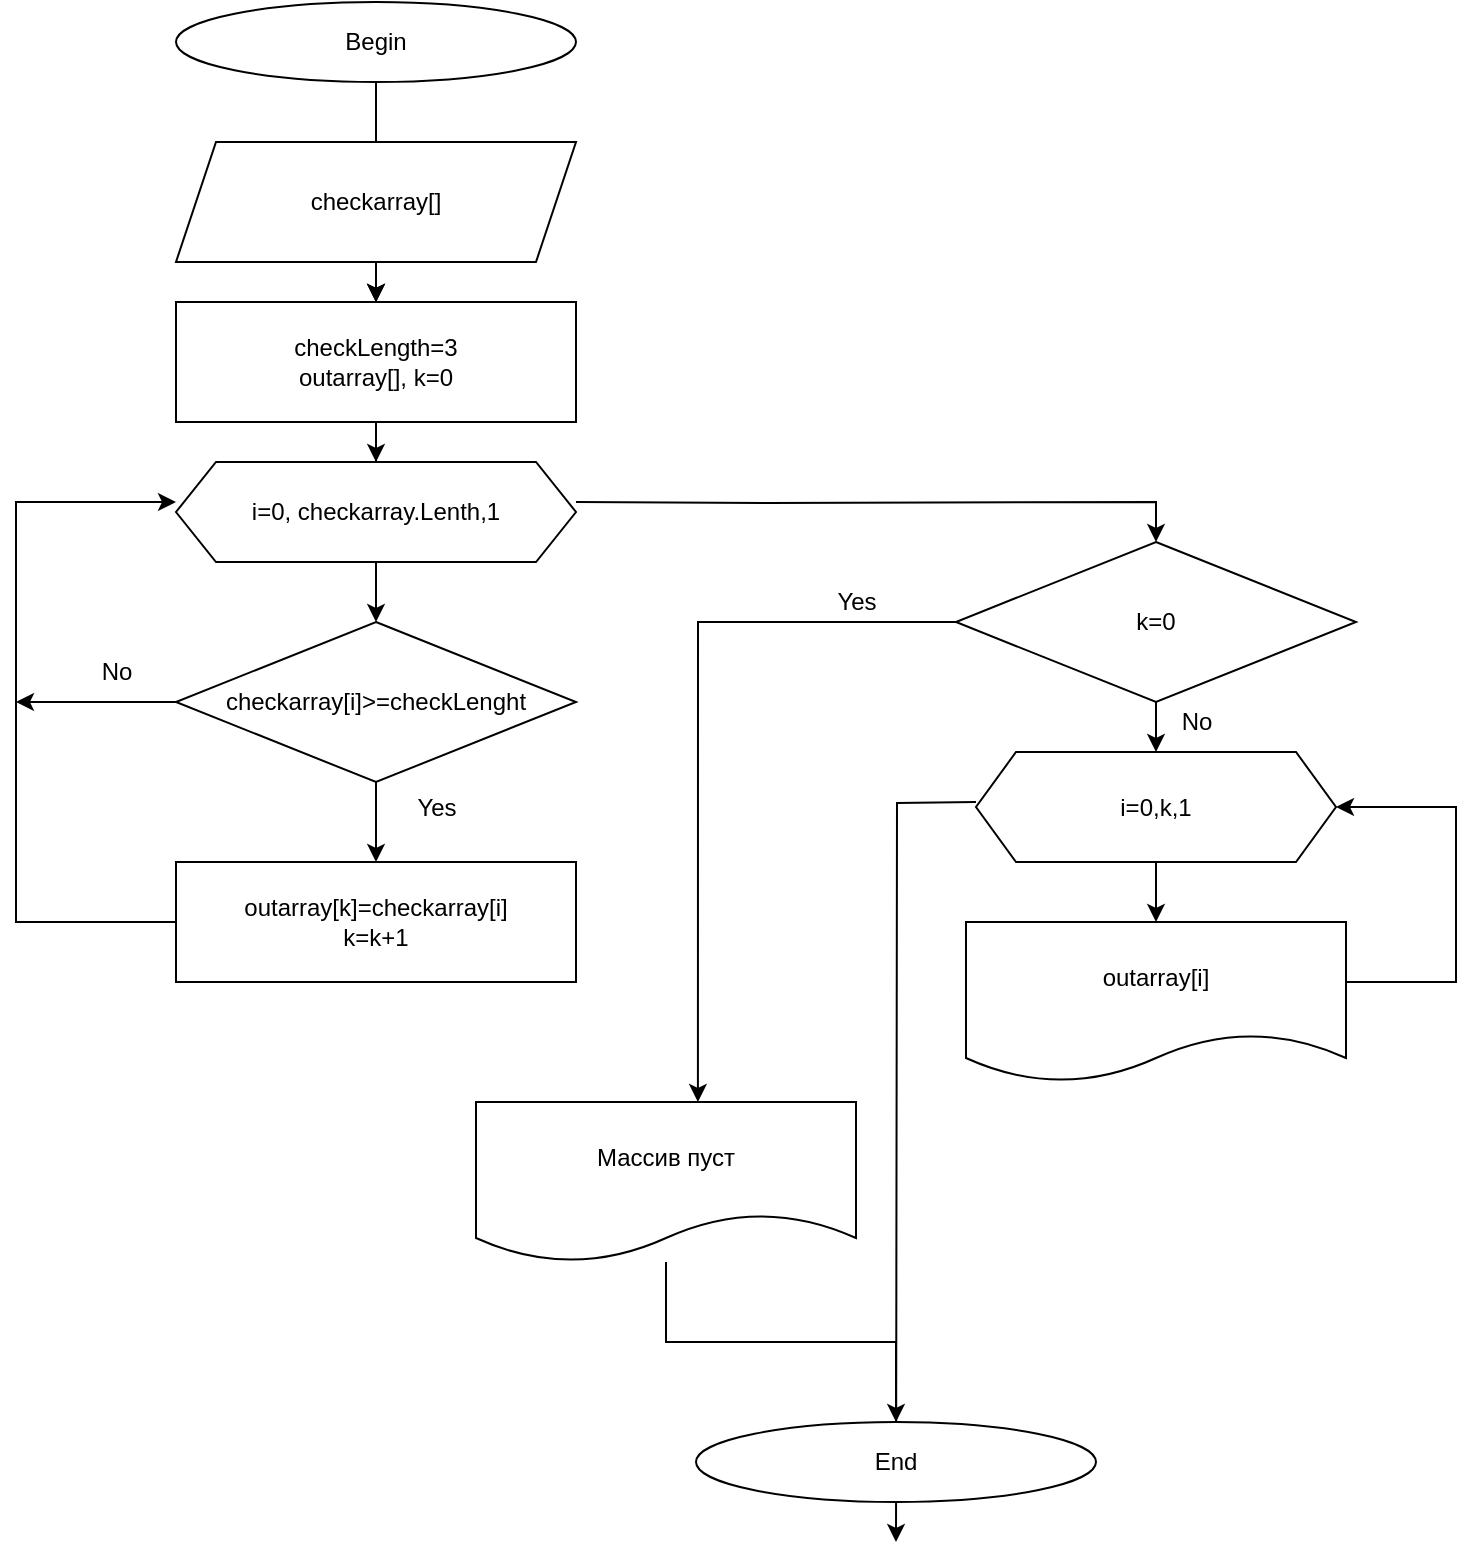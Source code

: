 <mxfile version="21.0.10" type="device"><diagram id="C5RBs43oDa-KdzZeNtuy" name="Page-1"><mxGraphModel dx="1290" dy="1711" grid="1" gridSize="10" guides="1" tooltips="1" connect="1" arrows="1" fold="1" page="1" pageScale="1" pageWidth="827" pageHeight="1169" math="0" shadow="0"><root><mxCell id="WIyWlLk6GJQsqaUBKTNV-0"/><mxCell id="WIyWlLk6GJQsqaUBKTNV-1" parent="WIyWlLk6GJQsqaUBKTNV-0"/><mxCell id="jJSa799RxiiWm2aMmnKk-59" value="" style="edgeStyle=orthogonalEdgeStyle;rounded=0;orthogonalLoop=1;jettySize=auto;html=1;" edge="1" parent="WIyWlLk6GJQsqaUBKTNV-1" source="jJSa799RxiiWm2aMmnKk-0" target="jJSa799RxiiWm2aMmnKk-58"><mxGeometry relative="1" as="geometry"/></mxCell><mxCell id="jJSa799RxiiWm2aMmnKk-0" value="Begin" style="ellipse;whiteSpace=wrap;html=1;" vertex="1" parent="WIyWlLk6GJQsqaUBKTNV-1"><mxGeometry x="120" y="-30" width="200" height="40" as="geometry"/></mxCell><mxCell id="jJSa799RxiiWm2aMmnKk-64" value="" style="edgeStyle=orthogonalEdgeStyle;rounded=0;orthogonalLoop=1;jettySize=auto;html=1;entryX=0.5;entryY=0;entryDx=0;entryDy=0;" edge="1" parent="WIyWlLk6GJQsqaUBKTNV-1" source="jJSa799RxiiWm2aMmnKk-58" target="jJSa799RxiiWm2aMmnKk-54"><mxGeometry relative="1" as="geometry"/></mxCell><mxCell id="jJSa799RxiiWm2aMmnKk-3" value="checkarray[]" style="shape=parallelogram;perimeter=parallelogramPerimeter;whiteSpace=wrap;html=1;fixedSize=1;" vertex="1" parent="WIyWlLk6GJQsqaUBKTNV-1"><mxGeometry x="120" y="40" width="200" height="60" as="geometry"/></mxCell><mxCell id="jJSa799RxiiWm2aMmnKk-22" style="edgeStyle=orthogonalEdgeStyle;rounded=0;orthogonalLoop=1;jettySize=auto;html=1;entryX=0.5;entryY=0;entryDx=0;entryDy=0;" edge="1" parent="WIyWlLk6GJQsqaUBKTNV-1" target="jJSa799RxiiWm2aMmnKk-21"><mxGeometry relative="1" as="geometry"><mxPoint x="320" y="220" as="sourcePoint"/></mxGeometry></mxCell><mxCell id="jJSa799RxiiWm2aMmnKk-8" value="outarray[k]=checkarray[i]&lt;br&gt;k=k+1" style="whiteSpace=wrap;html=1;" vertex="1" parent="WIyWlLk6GJQsqaUBKTNV-1"><mxGeometry x="120" y="400" width="200" height="60" as="geometry"/></mxCell><mxCell id="jJSa799RxiiWm2aMmnKk-19" style="edgeStyle=orthogonalEdgeStyle;rounded=0;orthogonalLoop=1;jettySize=auto;html=1;" edge="1" parent="WIyWlLk6GJQsqaUBKTNV-1"><mxGeometry relative="1" as="geometry"><mxPoint x="120" y="430" as="sourcePoint"/><mxPoint x="120" y="220" as="targetPoint"/><Array as="points"><mxPoint x="40" y="430"/><mxPoint x="40" y="220"/><mxPoint x="120" y="220"/></Array></mxGeometry></mxCell><mxCell id="jJSa799RxiiWm2aMmnKk-26" value="" style="edgeStyle=orthogonalEdgeStyle;rounded=0;orthogonalLoop=1;jettySize=auto;html=1;" edge="1" parent="WIyWlLk6GJQsqaUBKTNV-1" source="jJSa799RxiiWm2aMmnKk-21"><mxGeometry relative="1" as="geometry"><mxPoint x="610" y="345" as="targetPoint"/></mxGeometry></mxCell><mxCell id="jJSa799RxiiWm2aMmnKk-31" style="edgeStyle=orthogonalEdgeStyle;rounded=0;orthogonalLoop=1;jettySize=auto;html=1;entryX=0.584;entryY=0;entryDx=0;entryDy=0;entryPerimeter=0;" edge="1" parent="WIyWlLk6GJQsqaUBKTNV-1" source="jJSa799RxiiWm2aMmnKk-21" target="jJSa799RxiiWm2aMmnKk-30"><mxGeometry relative="1" as="geometry"/></mxCell><mxCell id="jJSa799RxiiWm2aMmnKk-21" value="k=0" style="rhombus;whiteSpace=wrap;html=1;" vertex="1" parent="WIyWlLk6GJQsqaUBKTNV-1"><mxGeometry x="510" y="240" width="200" height="80" as="geometry"/></mxCell><mxCell id="jJSa799RxiiWm2aMmnKk-27" value="No" style="text;html=1;align=center;verticalAlign=middle;resizable=0;points=[];autosize=1;strokeColor=none;fillColor=none;" vertex="1" parent="WIyWlLk6GJQsqaUBKTNV-1"><mxGeometry x="610" y="315" width="40" height="30" as="geometry"/></mxCell><mxCell id="jJSa799RxiiWm2aMmnKk-42" style="edgeStyle=orthogonalEdgeStyle;rounded=0;orthogonalLoop=1;jettySize=auto;html=1;" edge="1" parent="WIyWlLk6GJQsqaUBKTNV-1"><mxGeometry relative="1" as="geometry"><mxPoint x="480" y="740" as="targetPoint"/><mxPoint x="520" y="370" as="sourcePoint"/></mxGeometry></mxCell><mxCell id="jJSa799RxiiWm2aMmnKk-53" style="edgeStyle=orthogonalEdgeStyle;rounded=0;orthogonalLoop=1;jettySize=auto;html=1;entryX=1;entryY=0.5;entryDx=0;entryDy=0;" edge="1" parent="WIyWlLk6GJQsqaUBKTNV-1" source="jJSa799RxiiWm2aMmnKk-29" target="jJSa799RxiiWm2aMmnKk-50"><mxGeometry relative="1" as="geometry"><Array as="points"><mxPoint x="760" y="460"/><mxPoint x="760" y="373"/></Array></mxGeometry></mxCell><mxCell id="jJSa799RxiiWm2aMmnKk-29" value="outarray[i]" style="shape=document;whiteSpace=wrap;html=1;boundedLbl=1;" vertex="1" parent="WIyWlLk6GJQsqaUBKTNV-1"><mxGeometry x="515" y="430" width="190" height="80" as="geometry"/></mxCell><mxCell id="jJSa799RxiiWm2aMmnKk-35" value="" style="edgeStyle=orthogonalEdgeStyle;rounded=0;orthogonalLoop=1;jettySize=auto;html=1;" edge="1" parent="WIyWlLk6GJQsqaUBKTNV-1" source="jJSa799RxiiWm2aMmnKk-30" target="jJSa799RxiiWm2aMmnKk-34"><mxGeometry relative="1" as="geometry"/></mxCell><mxCell id="jJSa799RxiiWm2aMmnKk-30" value="Массив пуст" style="shape=document;whiteSpace=wrap;html=1;boundedLbl=1;" vertex="1" parent="WIyWlLk6GJQsqaUBKTNV-1"><mxGeometry x="270" y="520" width="190" height="80" as="geometry"/></mxCell><mxCell id="jJSa799RxiiWm2aMmnKk-34" value="End" style="ellipse;whiteSpace=wrap;html=1;" vertex="1" parent="WIyWlLk6GJQsqaUBKTNV-1"><mxGeometry x="380" y="680" width="200" height="40" as="geometry"/></mxCell><mxCell id="jJSa799RxiiWm2aMmnKk-44" value="Yes" style="text;html=1;align=center;verticalAlign=middle;resizable=0;points=[];autosize=1;strokeColor=none;fillColor=none;" vertex="1" parent="WIyWlLk6GJQsqaUBKTNV-1"><mxGeometry x="440" y="255" width="40" height="30" as="geometry"/></mxCell><mxCell id="jJSa799RxiiWm2aMmnKk-52" value="" style="edgeStyle=orthogonalEdgeStyle;rounded=0;orthogonalLoop=1;jettySize=auto;html=1;" edge="1" parent="WIyWlLk6GJQsqaUBKTNV-1" source="jJSa799RxiiWm2aMmnKk-50" target="jJSa799RxiiWm2aMmnKk-29"><mxGeometry relative="1" as="geometry"/></mxCell><mxCell id="jJSa799RxiiWm2aMmnKk-50" value="i=0,k,1" style="shape=hexagon;perimeter=hexagonPerimeter2;whiteSpace=wrap;html=1;fixedSize=1;" vertex="1" parent="WIyWlLk6GJQsqaUBKTNV-1"><mxGeometry x="520" y="345" width="180" height="55" as="geometry"/></mxCell><mxCell id="jJSa799RxiiWm2aMmnKk-65" value="" style="edgeStyle=orthogonalEdgeStyle;rounded=0;orthogonalLoop=1;jettySize=auto;html=1;" edge="1" parent="WIyWlLk6GJQsqaUBKTNV-1" source="jJSa799RxiiWm2aMmnKk-54" target="jJSa799RxiiWm2aMmnKk-57"><mxGeometry relative="1" as="geometry"/></mxCell><mxCell id="jJSa799RxiiWm2aMmnKk-54" value="i=0, checkarray.Lenth,1" style="shape=hexagon;perimeter=hexagonPerimeter2;whiteSpace=wrap;html=1;fixedSize=1;" vertex="1" parent="WIyWlLk6GJQsqaUBKTNV-1"><mxGeometry x="120" y="200" width="200" height="50" as="geometry"/></mxCell><mxCell id="jJSa799RxiiWm2aMmnKk-66" value="" style="edgeStyle=orthogonalEdgeStyle;rounded=0;orthogonalLoop=1;jettySize=auto;html=1;" edge="1" parent="WIyWlLk6GJQsqaUBKTNV-1" source="jJSa799RxiiWm2aMmnKk-57" target="jJSa799RxiiWm2aMmnKk-8"><mxGeometry relative="1" as="geometry"/></mxCell><mxCell id="jJSa799RxiiWm2aMmnKk-67" style="edgeStyle=orthogonalEdgeStyle;rounded=0;orthogonalLoop=1;jettySize=auto;html=1;" edge="1" parent="WIyWlLk6GJQsqaUBKTNV-1" source="jJSa799RxiiWm2aMmnKk-57"><mxGeometry relative="1" as="geometry"><mxPoint x="40" y="320" as="targetPoint"/></mxGeometry></mxCell><mxCell id="jJSa799RxiiWm2aMmnKk-57" value="checkarray[i]&amp;gt;=checkLenght" style="rhombus;whiteSpace=wrap;html=1;" vertex="1" parent="WIyWlLk6GJQsqaUBKTNV-1"><mxGeometry x="120" y="280" width="200" height="80" as="geometry"/></mxCell><mxCell id="jJSa799RxiiWm2aMmnKk-63" value="" style="edgeStyle=orthogonalEdgeStyle;rounded=0;orthogonalLoop=1;jettySize=auto;html=1;" edge="1" parent="WIyWlLk6GJQsqaUBKTNV-1" source="jJSa799RxiiWm2aMmnKk-58"><mxGeometry relative="1" as="geometry"><mxPoint x="220" y="120" as="targetPoint"/></mxGeometry></mxCell><mxCell id="jJSa799RxiiWm2aMmnKk-68" value="Yes" style="text;html=1;align=center;verticalAlign=middle;resizable=0;points=[];autosize=1;strokeColor=none;fillColor=none;" vertex="1" parent="WIyWlLk6GJQsqaUBKTNV-1"><mxGeometry x="230" y="357.5" width="40" height="30" as="geometry"/></mxCell><mxCell id="jJSa799RxiiWm2aMmnKk-69" value="No" style="text;html=1;align=center;verticalAlign=middle;resizable=0;points=[];autosize=1;strokeColor=none;fillColor=none;" vertex="1" parent="WIyWlLk6GJQsqaUBKTNV-1"><mxGeometry x="70" y="290" width="40" height="30" as="geometry"/></mxCell><mxCell id="jJSa799RxiiWm2aMmnKk-70" value="" style="edgeStyle=orthogonalEdgeStyle;rounded=0;orthogonalLoop=1;jettySize=auto;html=1;entryX=0.5;entryY=0;entryDx=0;entryDy=0;" edge="1" parent="WIyWlLk6GJQsqaUBKTNV-1" source="jJSa799RxiiWm2aMmnKk-3" target="jJSa799RxiiWm2aMmnKk-58"><mxGeometry relative="1" as="geometry"><mxPoint x="370" y="40" as="sourcePoint"/><mxPoint x="220" y="200" as="targetPoint"/></mxGeometry></mxCell><mxCell id="jJSa799RxiiWm2aMmnKk-58" value="checkLength=3&lt;br style=&quot;border-color: var(--border-color);&quot;&gt;outarray[], k=0" style="whiteSpace=wrap;html=1;" vertex="1" parent="WIyWlLk6GJQsqaUBKTNV-1"><mxGeometry x="120" y="120" width="200" height="60" as="geometry"/></mxCell></root></mxGraphModel></diagram></mxfile>